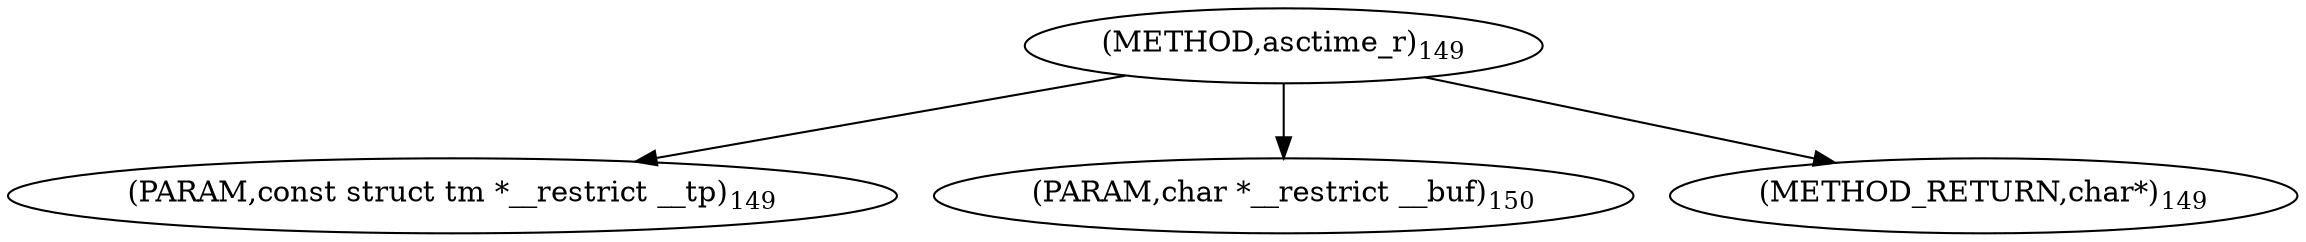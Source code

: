 digraph "asctime_r" {  
"7932" [label = <(METHOD,asctime_r)<SUB>149</SUB>> ]
"7933" [label = <(PARAM,const struct tm *__restrict __tp)<SUB>149</SUB>> ]
"7934" [label = <(PARAM,char *__restrict __buf)<SUB>150</SUB>> ]
"7935" [label = <(METHOD_RETURN,char*)<SUB>149</SUB>> ]
  "7932" -> "7933" 
  "7932" -> "7934" 
  "7932" -> "7935" 
}
